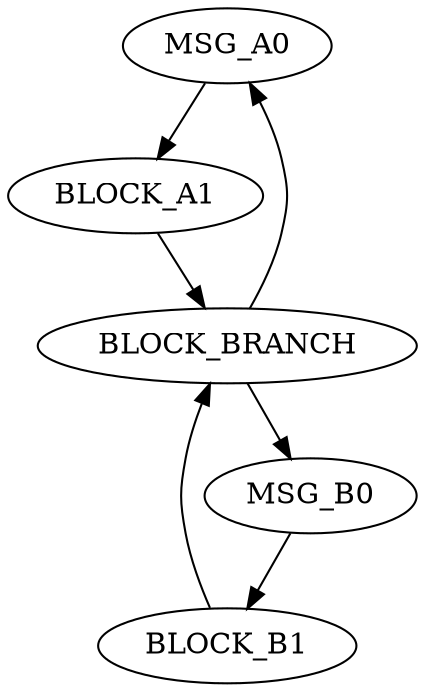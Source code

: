 digraph g {
name="BranchExample";
graph []
edge  [type="defdst"]
node  [cpu="0"];

  MSG_A0     [type="tmsg",  pattern="A", patentry="true", toffs  = 0, fid=1, gid=4048, evtno=1, par="0"];
  BLOCK_A1   [type="block", pattern="A", patexit="true",  tperiod=100000000];
  MSG_B0     [type="tmsg",  pattern="B", patentry="true", toffs  = 0, fid=1, gid=4048, evtno=2,  par="0"];
  BLOCK_B1   [type="block", pattern="B", patexit="true",  tperiod=100000000];
  BLOCK_BRANCH [type="block", pattern="BRANCH", patentry="true", patexit="true", tperiod= 20000000, qlo="1", qhi="1", qil="1"];
  
  BLOCK_BRANCH -> MSG_A0;
  MSG_A0 -> BLOCK_A1 -> BLOCK_BRANCH;
  MSG_B0 -> BLOCK_B1 -> BLOCK_BRANCH;
  BLOCK_BRANCH -> MSG_B0 [type="altdst"];
}
